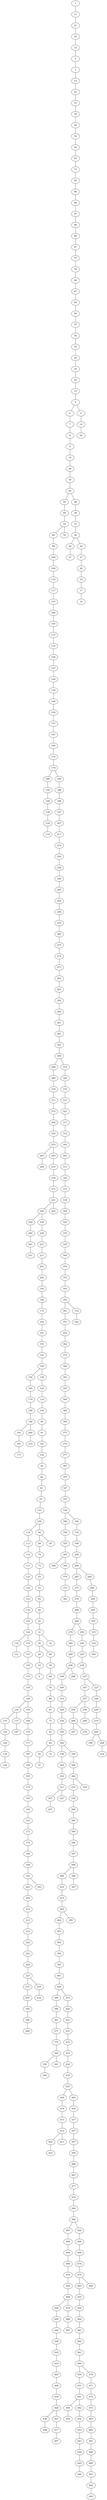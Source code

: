 strict graph G {
1;
11;
21;
22;
12;
2;
3;
13;
23;
33;
34;
44;
54;
64;
65;
75;
85;
86;
96;
97;
98;
88;
87;
77;
76;
66;
67;
68;
58;
57;
56;
55;
45;
35;
25;
15;
5;
6;
7;
8;
9;
19;
29;
39;
49;
59;
69;
79;
89;
99;
109;
108;
118;
117;
107;
106;
105;
115;
116;
126;
127;
128;
138;
148;
158;
157;
167;
168;
178;
179;
169;
159;
149;
139;
129;
119;
189;
188;
198;
197;
207;
217;
216;
226;
236;
246;
245;
244;
254;
255;
265;
275;
274;
273;
283;
293;
292;
282;
281;
291;
301;
300;
290;
280;
270;
271;
272;
262;
252;
253;
263;
264;
243;
233;
232;
231;
241;
240;
250;
260;
261;
251;
230;
220;
221;
211;
201;
202;
192;
182;
172;
162;
161;
151;
141;
140;
150;
160;
170;
180;
190;
191;
181;
171;
200;
210;
130;
120;
110;
100;
90;
91;
101;
102;
92;
82;
83;
93;
103;
104;
114;
113;
112;
111;
121;
122;
123;
133;
143;
142;
132;
131;
152;
153;
154;
155;
145;
146;
136;
135;
125;
124;
134;
144;
137;
147;
156;
166;
176;
177;
187;
186;
185;
175;
165;
164;
163;
173;
174;
184;
194;
193;
203;
204;
214;
213;
212;
222;
223;
224;
225;
215;
205;
195;
196;
206;
235;
234;
183;
94;
84;
74;
73;
63;
53;
43;
42;
41;
31;
30;
20;
10;
0;
40;
50;
60;
70;
80;
81;
71;
61;
62;
52;
51;
72;
32;
95;
242;
310;
320;
330;
331;
321;
311;
312;
302;
303;
313;
323;
333;
334;
324;
325;
335;
345;
344;
354;
353;
343;
342;
341;
351;
352;
362;
372;
382;
383;
393;
394;
384;
385;
375;
376;
377;
367;
357;
347;
337;
336;
346;
356;
355;
365;
366;
364;
374;
373;
363;
326;
316;
306;
296;
286;
287;
277;
278;
268;
269;
279;
289;
299;
298;
308;
309;
319;
329;
339;
349;
348;
338;
328;
318;
317;
307;
297;
327;
358;
368;
369;
379;
378;
388;
389;
399;
398;
397;
396;
406;
416;
415;
405;
404;
403;
402;
392;
391;
401;
400;
390;
380;
381;
371;
370;
360;
350;
340;
361;
410;
420;
421;
431;
432;
433;
434;
435;
425;
424;
414;
413;
412;
422;
423;
411;
426;
436;
437;
447;
457;
456;
466;
467;
477;
476;
486;
496;
497;
498;
499;
489;
479;
469;
468;
458;
459;
449;
439;
429;
419;
409;
408;
418;
428;
438;
448;
427;
417;
407;
478;
488;
487;
495;
494;
484;
474;
475;
465;
455;
454;
464;
463;
462;
461;
460;
450;
451;
441;
440;
430;
442;
452;
453;
443;
444;
445;
446;
470;
471;
472;
473;
483;
482;
481;
480;
490;
491;
492;
493;
485;
395;
386;
387;
359;
288;
259;
249;
239;
238;
237;
247;
257;
256;
266;
267;
276;
258;
248;
227;
228;
229;
219;
209;
199;
208;
218;
285;
284;
294;
295;
305;
315;
314;
304;
332;
322;
78;
48;
38;
37;
36;
46;
47;
26;
27;
28;
18;
17;
16;
4;
14;
24;
9 -- 19;
140 -- 130;
439 -- 429;
468 -- 478;
284 -- 294;
2 -- 3;
453 -- 443;
333 -- 334;
33 -- 34;
241 -- 240;
431 -- 432;
200 -- 210;
190 -- 191;
263 -- 264;
417 -- 407;
269 -- 279;
121 -- 122;
348 -- 338;
452 -- 453;
14 -- 24;
460 -- 450;
184 -- 194;
153 -- 154;
96 -- 97;
196 -- 206;
224 -- 225;
250 -- 260;
346 -- 356;
337 -- 336;
324 -- 325;
44 -- 54;
54 -- 64;
89 -- 99;
10 -- 0;
1 -- 11;
167 -- 168;
79 -- 78;
262 -- 252;
68 -- 58;
293 -- 292;
6 -- 7;
22 -- 12;
456 -- 466;
469 -- 468;
49 -- 59;
303 -- 313;
178 -- 179;
376 -- 377;
159 -- 149;
17 -- 16;
428 -- 427;
18 -- 17;
379 -- 378;
458 -- 459;
353 -- 343;
329 -- 339;
187 -- 186;
355 -- 365;
274 -- 273;
320 -- 330;
352 -- 362;
241 -- 242;
57 -- 56;
413 -- 412;
148 -- 158;
70 -- 80;
494 -- 484;
398 -- 397;
460 -- 470;
146 -- 136;
235 -- 234;
149 -- 139;
193 -- 183;
499 -- 489;
257 -- 258;
122 -- 123;
252 -- 253;
300 -- 310;
142 -- 152;
188 -- 198;
330 -- 331;
402 -- 392;
13 -- 23;
94 -- 95;
421 -- 431;
205 -- 195;
425 -- 424;
197 -- 207;
255 -- 265;
286 -- 285;
146 -- 156;
415 -- 405;
222 -- 223;
440 -- 430;
28 -- 18;
12 -- 2;
393 -- 394;
459 -- 449;
165 -- 164;
294 -- 295;
254 -- 255;
272 -- 262;
410 -- 420;
471 -- 472;
240 -- 230;
172 -- 162;
62 -- 52;
299 -- 298;
98 -- 88;
46 -- 47;
334 -- 324;
158 -- 157;
30 -- 40;
464 -- 463;
369 -- 359;
227 -- 228;
313 -- 323;
339 -- 349;
414 -- 413;
382 -- 383;
372 -- 382;
343 -- 342;
73 -- 63;
90 -- 91;
176 -- 177;
75 -- 85;
31 -- 30;
475 -- 465;
266 -- 276;
257 -- 256;
496 -- 497;
465 -- 455;
342 -- 332;
360 -- 350;
441 -- 442;
309 -- 319;
58 -- 57;
195 -- 196;
166 -- 176;
433 -- 434;
191 -- 181;
273 -- 283;
236 -- 246;
306 -- 296;
214 -- 213;
82 -- 83;
106 -- 105;
84 -- 74;
345 -- 344;
344 -- 354;
260 -- 261;
341 -- 351;
489 -- 479;
425 -- 426;
405 -- 404;
380 -- 381;
295 -- 305;
492 -- 493;
388 -- 389;
308 -- 309;
400 -- 410;
367 -- 357;
29 -- 39;
76 -- 66;
397 -- 396;
154 -- 155;
203 -- 204;
62 -- 72;
375 -- 376;
140 -- 150;
186 -- 185;
405 -- 395;
442 -- 452;
27 -- 28;
104 -- 114;
450 -- 451;
441 -- 440;
52 -- 51;
354 -- 353;
99 -- 109;
85 -- 86;
399 -- 398;
130 -- 120;
275 -- 274;
152 -- 153;
179 -- 189;
211 -- 201;
400 -- 390;
138 -- 148;
180 -- 190;
156 -- 166;
438 -- 448;
11 -- 21;
488 -- 487;
454 -- 464;
173 -- 174;
474 -- 475;
237 -- 247;
174 -- 184;
163 -- 173;
422 -- 423;
212 -- 222;
160 -- 170;
128 -- 138;
479 -- 469;
164 -- 163;
115 -- 116;
418 -- 428;
225 -- 235;
61 -- 62;
201 -- 202;
50 -- 60;
36 -- 46;
204 -- 214;
412 -- 411;
498 -- 499;
283 -- 293;
478 -- 488;
8 -- 9;
378 -- 388;
190 -- 200;
92 -- 82;
23 -- 33;
25 -- 15;
91 -- 101;
384 -- 385;
481 -- 480;
447 -- 457;
436 -- 437;
36 -- 26;
305 -- 315;
419 -- 409;
87 -- 77;
316 -- 306;
86 -- 96;
5 -- 6;
336 -- 346;
445 -- 446;
491 -- 492;
291 -- 301;
150 -- 160;
427 -- 417;
181 -- 171;
347 -- 337;
26 -- 27;
217 -- 216;
143 -- 142;
126 -- 127;
108 -- 118;
129 -- 119;
177 -- 187;
81 -- 71;
290 -- 280;
472 -- 473;
38 -- 37;
348 -- 358;
114 -- 113;
207 -- 217;
292 -- 282;
279 -- 289;
69 -- 79;
161 -- 151;
116 -- 126;
396 -- 406;
401 -- 400;
256 -- 266;
467 -- 477;
287 -- 277;
362 -- 372;
39 -- 49;
139 -- 129;
332 -- 322;
244 -- 254;
463 -- 462;
48 -- 38;
107 -- 106;
404 -- 403;
30 -- 20;
3 -- 13;
170 -- 180;
416 -- 415;
412 -- 422;
157 -- 167;
19 -- 29;
245 -- 244;
253 -- 243;
198 -- 197;
310 -- 320;
185 -- 175;
155 -- 145;
141 -- 140;
497 -- 498;
228 -- 229;
43 -- 42;
100 -- 90;
429 -- 419;
120 -- 110;
202 -- 192;
83 -- 93;
37 -- 36;
246 -- 245;
374 -- 373;
21 -- 22;
462 -- 461;
94 -- 84;
381 -- 371;
296 -- 286;
365 -- 366;
41 -- 31;
142 -- 132;
265 -- 275;
331 -- 321;
240 -- 250;
307 -- 297;
103 -- 104;
101 -- 102;
289 -- 299;
20 -- 10;
317 -- 307;
209 -- 208;
237 -- 227;
40 -- 50;
477 -- 476;
300 -- 290;
226 -- 236;
53 -- 43;
480 -- 490;
151 -- 141;
317 -- 327;
71 -- 61;
42 -- 41;
253 -- 263;
31 -- 32;
162 -- 161;
377 -- 367;
80 -- 81;
365 -- 364;
420 -- 421;
137 -- 147;
88 -- 87;
135 -- 125;
449 -- 439;
312 -- 302;
34 -- 44;
105 -- 115;
383 -- 393;
208 -- 218;
386 -- 387;
403 -- 402;
470 -- 471;
216 -- 226;
145 -- 146;
110 -- 100;
4 -- 14;
357 -- 347;
175 -- 165;
298 -- 288;
437 -- 447;
271 -- 272;
60 -- 70;
132 -- 131;
302 -- 303;
466 -- 467;
7 -- 8;
193 -- 203;
270 -- 271;
394 -- 384;
349 -- 348;
123 -- 133;
451 -- 441;
328 -- 318;
424 -- 414;
269 -- 259;
194 -- 193;
319 -- 329;
495 -- 494;
213 -- 212;
65 -- 75;
182 -- 172;
373 -- 363;
109 -- 108;
258 -- 248;
285 -- 284;
45 -- 35;
104 -- 94;
426 -- 436;
67 -- 68;
74 -- 73;
231 -- 241;
356 -- 355;
486 -- 496;
336 -- 326;
476 -- 486;
281 -- 291;
351 -- 352;
392 -- 391;
335 -- 345;
318 -- 317;
432 -- 433;
391 -- 401;
286 -- 287;
457 -- 456;
219 -- 209;
385 -- 375;
220 -- 221;
325 -- 335;
473 -- 483;
209 -- 199;
434 -- 435;
280 -- 270;
368 -- 369;
112 -- 111;
35 -- 25;
277 -- 278;
261 -- 251;
321 -- 311;
239 -- 238;
15 -- 5;
484 -- 474;
124 -- 134;
490 -- 491;
323 -- 333;
468 -- 458;
5 -- 4;
49 -- 48;
77 -- 76;
326 -- 316;
278 -- 268;
342 -- 341;
482 -- 481;
249 -- 239;
117 -- 107;
315 -- 314;
268 -- 269;
113 -- 112;
127 -- 128;
371 -- 370;
409 -- 408;
389 -- 399;
461 -- 460;
59 -- 69;
390 -- 380;
66 -- 67;
55 -- 45;
56 -- 55;
455 -- 454;
189 -- 188;
301 -- 300;
338 -- 328;
134 -- 144;
168 -- 178;
136 -- 135;
118 -- 117;
406 -- 416;
266 -- 267;
238 -- 237;
230 -- 220;
483 -- 482;
364 -- 374;
360 -- 361;
97 -- 98;
444 -- 445;
259 -- 249;
192 -- 182;
223 -- 224;
215 -- 205;
370 -- 360;
93 -- 103;
102 -- 92;
233 -- 232;
350 -- 340;
311 -- 312;
179 -- 169;
298 -- 308;
79 -- 89;
221 -- 211;
136 -- 137;
408 -- 418;
232 -- 231;
396 -- 386;
314 -- 304;
125 -- 124;
475 -- 485;
133 -- 143;
496 -- 495;
358 -- 368;
243 -- 233;
435 -- 425;
428 -- 438;
225 -- 215;
247 -- 257;
369 -- 379;
64 -- 65;
111 -- 121;
282 -- 281;
229 -- 219;
169 -- 159;
443 -- 444;
63 -- 53;
}
